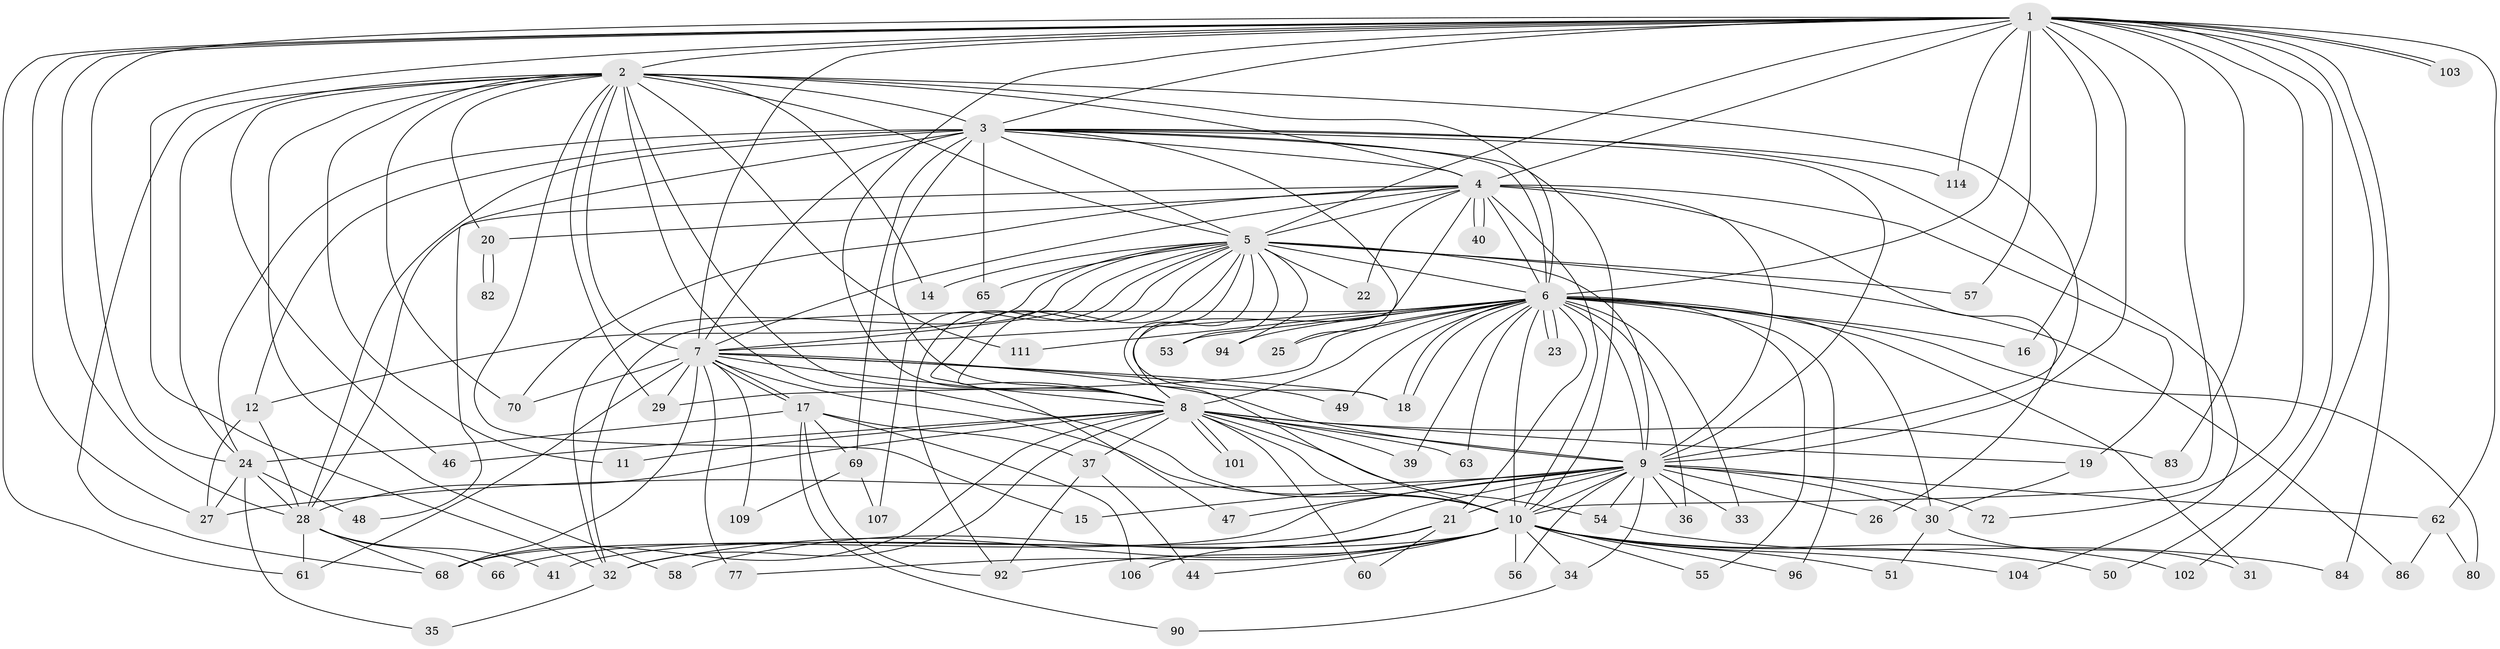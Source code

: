 // original degree distribution, {27: 0.008547008547008548, 21: 0.008547008547008548, 19: 0.017094017094017096, 18: 0.008547008547008548, 24: 0.017094017094017096, 32: 0.017094017094017096, 22: 0.008547008547008548, 2: 0.6581196581196581, 4: 0.06837606837606838, 8: 0.008547008547008548, 3: 0.11965811965811966, 6: 0.02564102564102564, 9: 0.008547008547008548, 7: 0.008547008547008548, 5: 0.017094017094017096}
// Generated by graph-tools (version 1.1) at 2025/17/03/04/25 18:17:35]
// undirected, 81 vertices, 209 edges
graph export_dot {
graph [start="1"]
  node [color=gray90,style=filled];
  1;
  2;
  3;
  4;
  5;
  6;
  7;
  8;
  9 [super="+79+89+99+67+74+59+13+64"];
  10;
  11;
  12;
  14;
  15;
  16;
  17;
  18 [super="+116+100"];
  19 [super="+110"];
  20;
  21;
  22;
  23;
  24 [super="+97+81+38"];
  25;
  26;
  27 [super="+88"];
  28 [super="+78+45+52"];
  29 [super="+43"];
  30;
  31;
  32 [super="+105+76+42"];
  33;
  34;
  35;
  36;
  37;
  39;
  40;
  41;
  44;
  46;
  47;
  48;
  49;
  50;
  51;
  53;
  54;
  55;
  56;
  57 [super="+108"];
  58;
  60;
  61 [super="+117"];
  62 [super="+75"];
  63;
  65;
  66;
  68 [super="+85+71"];
  69;
  70 [super="+91"];
  72;
  77;
  80;
  82;
  83;
  84;
  86;
  90;
  92 [super="+115+95"];
  94;
  96;
  101;
  102;
  103;
  104;
  106;
  107;
  109;
  111;
  114;
  1 -- 2;
  1 -- 3;
  1 -- 4;
  1 -- 5;
  1 -- 6;
  1 -- 7;
  1 -- 8;
  1 -- 9;
  1 -- 10;
  1 -- 16;
  1 -- 27;
  1 -- 32;
  1 -- 50;
  1 -- 57 [weight=2];
  1 -- 61;
  1 -- 62 [weight=2];
  1 -- 72;
  1 -- 83;
  1 -- 84;
  1 -- 102;
  1 -- 103;
  1 -- 103;
  1 -- 114;
  1 -- 28;
  1 -- 24;
  2 -- 3;
  2 -- 4;
  2 -- 5;
  2 -- 6;
  2 -- 7;
  2 -- 8;
  2 -- 9 [weight=2];
  2 -- 10;
  2 -- 11;
  2 -- 14;
  2 -- 15;
  2 -- 20;
  2 -- 46;
  2 -- 58;
  2 -- 70;
  2 -- 111;
  2 -- 68;
  2 -- 29;
  2 -- 24;
  3 -- 4;
  3 -- 5;
  3 -- 6;
  3 -- 7;
  3 -- 8;
  3 -- 9;
  3 -- 10;
  3 -- 12;
  3 -- 24 [weight=2];
  3 -- 25;
  3 -- 28;
  3 -- 48;
  3 -- 65;
  3 -- 69;
  3 -- 104;
  3 -- 114;
  4 -- 5;
  4 -- 6;
  4 -- 7;
  4 -- 8;
  4 -- 9 [weight=2];
  4 -- 10;
  4 -- 19;
  4 -- 20;
  4 -- 22;
  4 -- 26;
  4 -- 40;
  4 -- 40;
  4 -- 70;
  4 -- 28;
  5 -- 6;
  5 -- 7;
  5 -- 8;
  5 -- 9 [weight=3];
  5 -- 10;
  5 -- 12;
  5 -- 14;
  5 -- 22;
  5 -- 32;
  5 -- 47;
  5 -- 53;
  5 -- 57;
  5 -- 65;
  5 -- 86;
  5 -- 92;
  5 -- 94;
  5 -- 107;
  5 -- 18;
  6 -- 7;
  6 -- 8;
  6 -- 9 [weight=2];
  6 -- 10;
  6 -- 16;
  6 -- 18;
  6 -- 18;
  6 -- 21;
  6 -- 23;
  6 -- 23;
  6 -- 25;
  6 -- 29;
  6 -- 30;
  6 -- 31;
  6 -- 33;
  6 -- 36;
  6 -- 39;
  6 -- 49;
  6 -- 53;
  6 -- 55;
  6 -- 63;
  6 -- 80;
  6 -- 94;
  6 -- 96;
  6 -- 111;
  6 -- 32;
  7 -- 8;
  7 -- 9;
  7 -- 10;
  7 -- 17;
  7 -- 17;
  7 -- 29;
  7 -- 49;
  7 -- 77;
  7 -- 109;
  7 -- 70;
  7 -- 68;
  7 -- 61;
  7 -- 18;
  8 -- 9 [weight=2];
  8 -- 10;
  8 -- 11;
  8 -- 19;
  8 -- 28;
  8 -- 37;
  8 -- 39;
  8 -- 46;
  8 -- 54;
  8 -- 60;
  8 -- 63;
  8 -- 68;
  8 -- 83;
  8 -- 101;
  8 -- 101;
  8 -- 32;
  9 -- 10;
  9 -- 15;
  9 -- 21 [weight=2];
  9 -- 26;
  9 -- 30 [weight=2];
  9 -- 33 [weight=2];
  9 -- 34;
  9 -- 36;
  9 -- 47;
  9 -- 54;
  9 -- 56;
  9 -- 62;
  9 -- 66;
  9 -- 68;
  9 -- 72 [weight=2];
  9 -- 27;
  10 -- 34;
  10 -- 41;
  10 -- 44;
  10 -- 50;
  10 -- 51;
  10 -- 55;
  10 -- 56;
  10 -- 77;
  10 -- 92;
  10 -- 96;
  10 -- 102;
  10 -- 104;
  10 -- 32;
  12 -- 27;
  12 -- 28;
  17 -- 24;
  17 -- 37;
  17 -- 69;
  17 -- 90;
  17 -- 106;
  17 -- 92;
  19 -- 30;
  20 -- 82;
  20 -- 82;
  21 -- 58;
  21 -- 60;
  21 -- 106;
  24 -- 35;
  24 -- 48;
  24 -- 27;
  24 -- 28;
  28 -- 41;
  28 -- 61;
  28 -- 68;
  28 -- 66;
  30 -- 31;
  30 -- 51;
  32 -- 35;
  34 -- 90;
  37 -- 44;
  37 -- 92;
  54 -- 84;
  62 -- 80;
  62 -- 86;
  69 -- 107;
  69 -- 109;
}
